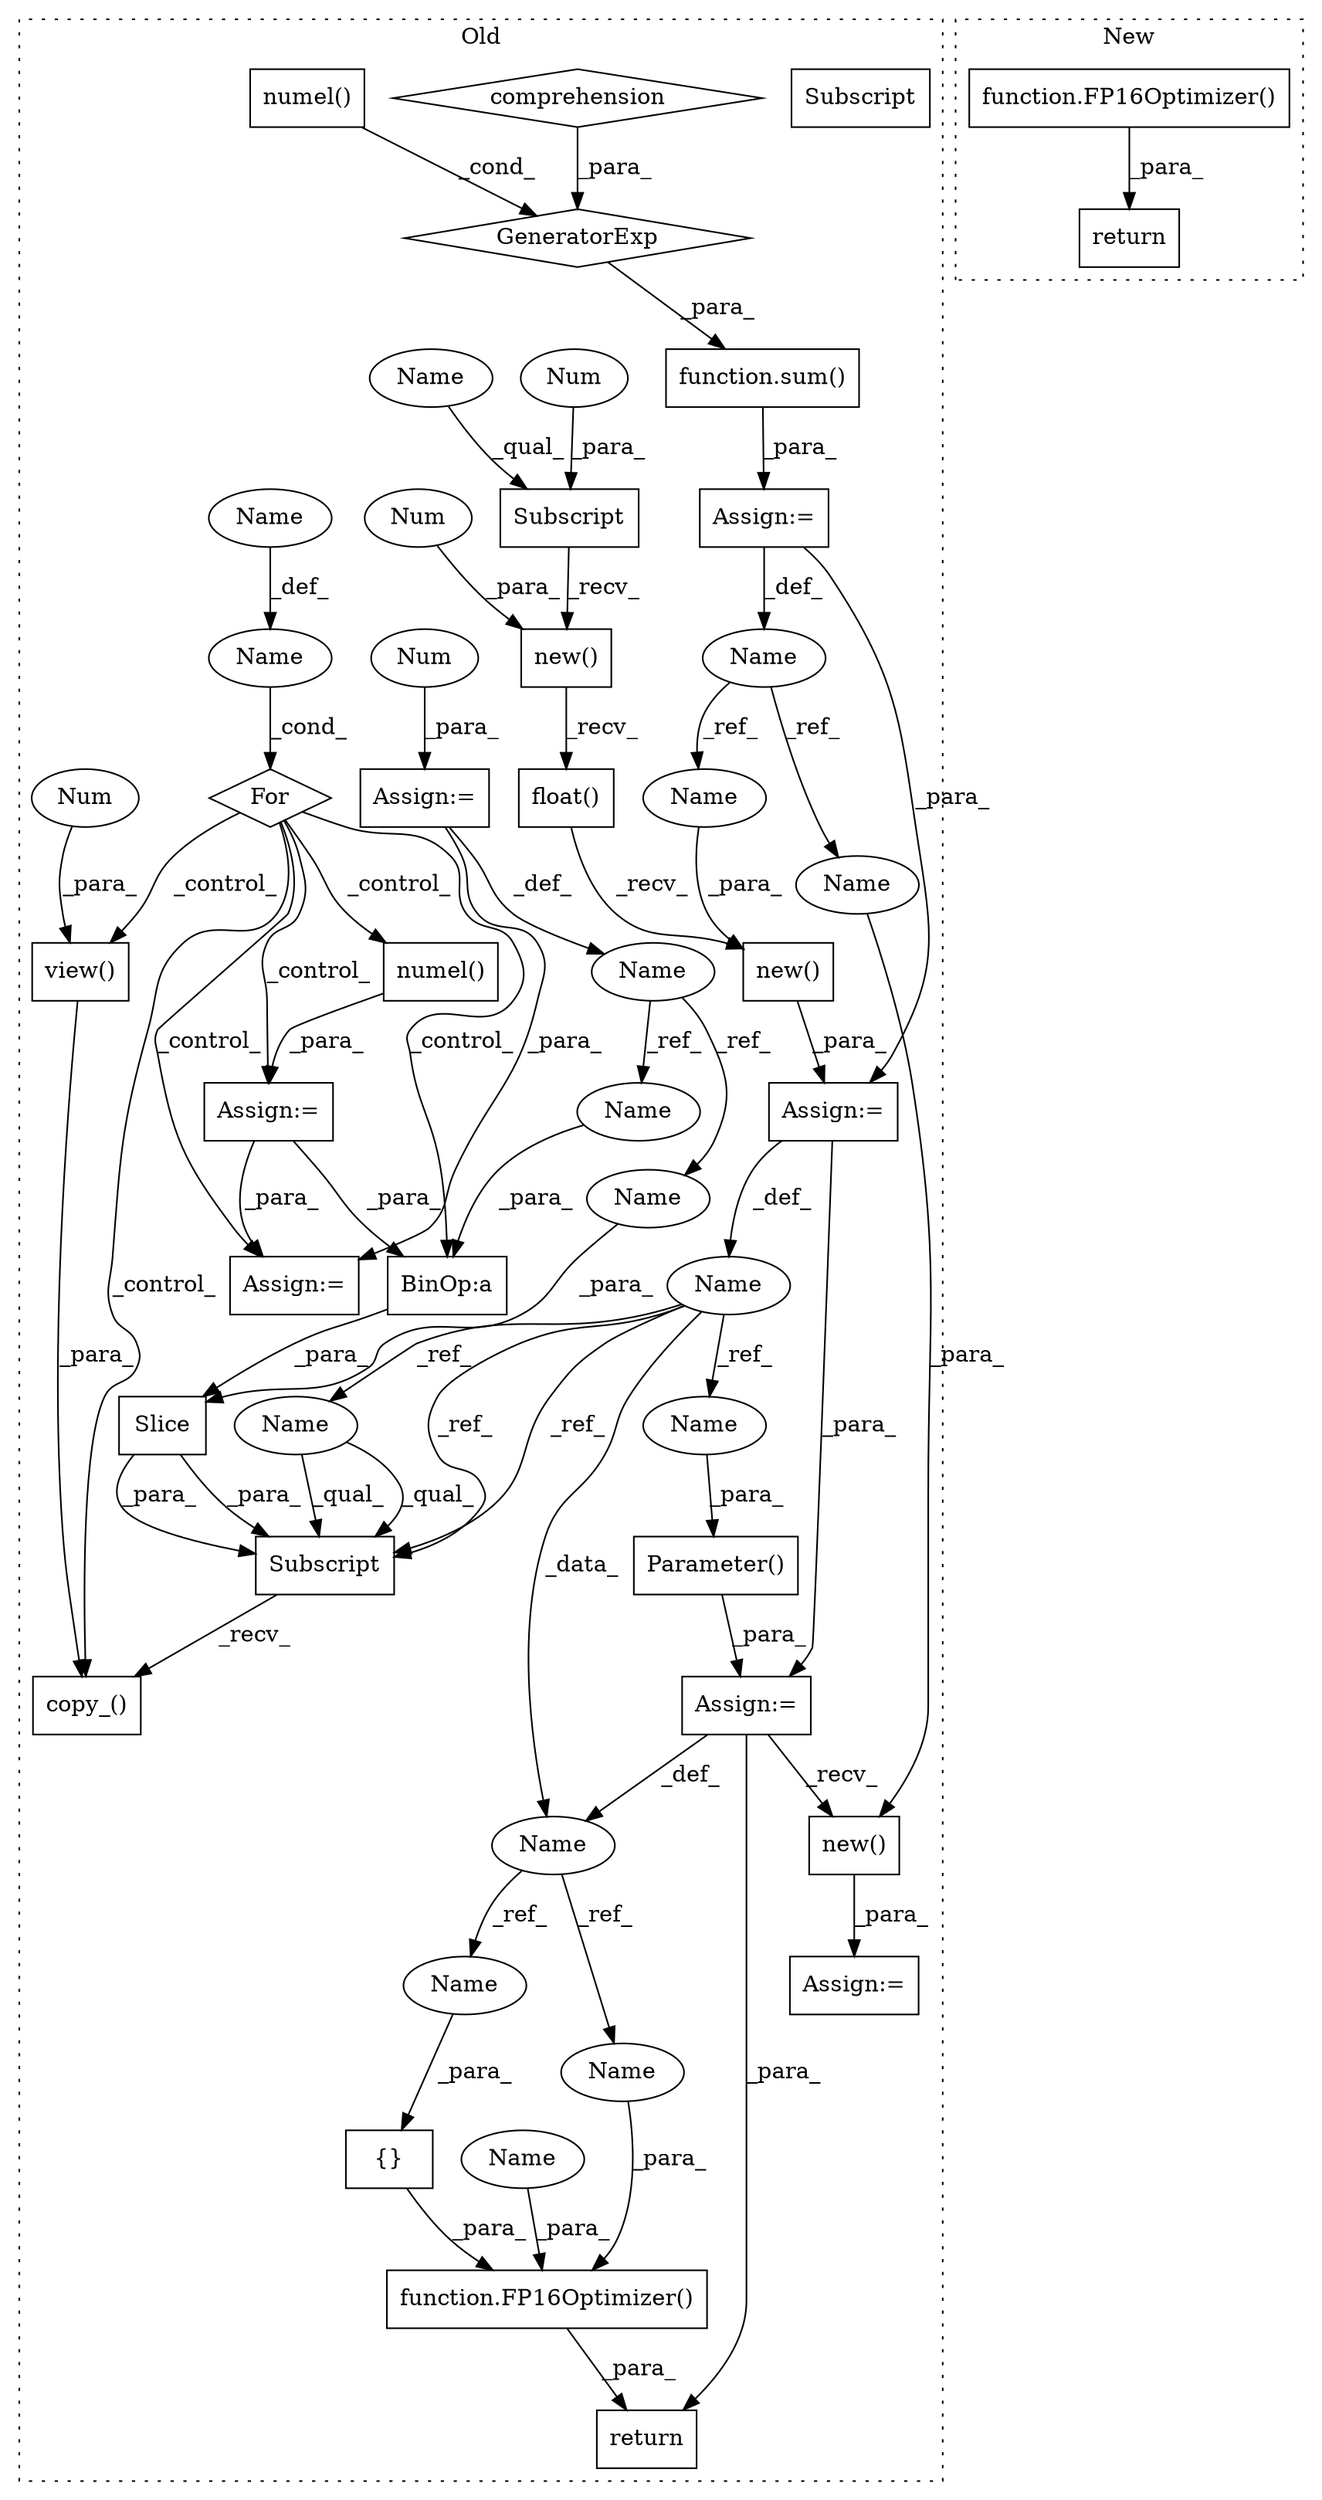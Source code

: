 digraph G {
subgraph cluster0 {
1 [label="Subscript" a="63" s="2707,0" l="9,0" shape="box"];
3 [label="function.FP16Optimizer()" a="75" s="3133,3188" l="14,1" shape="box"];
4 [label="Parameter()" a="75" s="2951,2981" l="19,1" shape="box"];
5 [label="{}" a="59" s="3103,3115" l="1,0" shape="box"];
6 [label="Name" a="87" s="2693" l="11" shape="ellipse"];
7 [label="Subscript" a="63" s="2845,0" l="32,0" shape="box"];
8 [label="Name" a="87" s="2937" l="11" shape="ellipse"];
9 [label="GeneratorExp" a="55" s="2653" l="1" shape="diamond"];
10 [label="Slice" a="80" s="2857" l="19" shape="box"];
11 [label="BinOp:a" a="82" s="2870" l="1" shape="box"];
12 [label="Name" a="87" s="2785" l="1" shape="ellipse"];
13 [label="numel()" a="75" s="2818" l="14" shape="box"];
14 [label="view()" a="75" s="2884,2898" l="12,1" shape="box"];
15 [label="Name" a="87" s="2762" l="6" shape="ellipse"];
16 [label="For" a="107" s="2781,2796" l="4,14" shape="diamond"];
17 [label="new()" a="75" s="2707,2752" l="29,1" shape="box"];
18 [label="float()" a="75" s="2707" l="24" shape="box"];
19 [label="Num" a="76" s="2714" l="1" shape="ellipse"];
20 [label="Num" a="76" s="2896" l="2" shape="ellipse"];
21 [label="new()" a="75" s="2707,2722" l="14,1" shape="box"];
22 [label="Num" a="76" s="2721" l="1" shape="ellipse"];
23 [label="new()" a="75" s="3010,3047" l="21,1" shape="box"];
24 [label="Name" a="87" s="2630" l="16" shape="ellipse"];
25 [label="Assign:=" a="68" s="3007" l="3" shape="box"];
26 [label="Assign:=" a="68" s="2646" l="3" shape="box"];
27 [label="Assign:=" a="68" s="2815" l="3" shape="box"];
28 [label="Assign:=" a="68" s="2768" l="3" shape="box"];
29 [label="Num" a="76" s="2771" l="1" shape="ellipse"];
30 [label="comprehension" a="45" s="2668" l="3" shape="diamond"];
31 [label="Assign:=" a="68" s="2919" l="4" shape="box"];
32 [label="Assign:=" a="68" s="2948" l="3" shape="box"];
33 [label="Assign:=" a="68" s="2704" l="3" shape="box"];
34 [label="numel()" a="75" s="2653" l="14" shape="box"];
35 [label="copy_()" a="75" s="2845,2899" l="39,1" shape="box"];
36 [label="return" a="93" s="3126" l="7" shape="box"];
38 [label="function.sum()" a="75" s="2649,2654" l="4,30" shape="box"];
39 [label="Name" a="87" s="2864" l="6" shape="ellipse"];
40 [label="Name" a="87" s="2857" l="6" shape="ellipse"];
41 [label="Name" a="87" s="3104" l="11" shape="ellipse"];
42 [label="Name" a="87" s="3177" l="11" shape="ellipse"];
43 [label="Name" a="87" s="3031" l="16" shape="ellipse"];
44 [label="Name" a="87" s="2736" l="16" shape="ellipse"];
45 [label="Name" a="87" s="3153" l="6" shape="ellipse"];
46 [label="Name" a="87" s="2707" l="6" shape="ellipse"];
47 [label="Name" a="87" s="2790" l="6" shape="ellipse"];
48 [label="Name" a="87" s="2845" l="11" shape="ellipse"];
49 [label="Subscript" a="63" s="2845,0" l="32,0" shape="box"];
50 [label="Name" a="87" s="2970" l="11" shape="ellipse"];
label = "Old";
style="dotted";
}
subgraph cluster1 {
2 [label="function.FP16Optimizer()" a="75" s="3750,3792" l="14,1" shape="box"];
37 [label="return" a="93" s="3743" l="7" shape="box"];
label = "New";
style="dotted";
}
1 -> 21 [label="_recv_"];
2 -> 37 [label="_para_"];
3 -> 36 [label="_para_"];
4 -> 32 [label="_para_"];
5 -> 3 [label="_para_"];
6 -> 50 [label="_ref_"];
6 -> 48 [label="_ref_"];
6 -> 49 [label="_ref_"];
6 -> 49 [label="_ref_"];
6 -> 8 [label="_data_"];
8 -> 42 [label="_ref_"];
8 -> 41 [label="_ref_"];
9 -> 38 [label="_para_"];
10 -> 49 [label="_para_"];
10 -> 49 [label="_para_"];
11 -> 10 [label="_para_"];
12 -> 16 [label="_cond_"];
13 -> 27 [label="_para_"];
14 -> 35 [label="_para_"];
15 -> 39 [label="_ref_"];
15 -> 40 [label="_ref_"];
16 -> 13 [label="_control_"];
16 -> 14 [label="_control_"];
16 -> 31 [label="_control_"];
16 -> 27 [label="_control_"];
16 -> 11 [label="_control_"];
16 -> 35 [label="_control_"];
17 -> 33 [label="_para_"];
18 -> 17 [label="_recv_"];
19 -> 1 [label="_para_"];
20 -> 14 [label="_para_"];
21 -> 18 [label="_recv_"];
22 -> 21 [label="_para_"];
23 -> 25 [label="_para_"];
24 -> 43 [label="_ref_"];
24 -> 44 [label="_ref_"];
26 -> 33 [label="_para_"];
26 -> 24 [label="_def_"];
27 -> 11 [label="_para_"];
27 -> 31 [label="_para_"];
28 -> 15 [label="_def_"];
28 -> 31 [label="_para_"];
29 -> 28 [label="_para_"];
30 -> 9 [label="_para_"];
32 -> 36 [label="_para_"];
32 -> 23 [label="_recv_"];
32 -> 8 [label="_def_"];
33 -> 32 [label="_para_"];
33 -> 6 [label="_def_"];
34 -> 9 [label="_cond_"];
38 -> 26 [label="_para_"];
39 -> 11 [label="_para_"];
40 -> 10 [label="_para_"];
41 -> 5 [label="_para_"];
42 -> 3 [label="_para_"];
43 -> 23 [label="_para_"];
44 -> 17 [label="_para_"];
45 -> 3 [label="_para_"];
46 -> 1 [label="_qual_"];
47 -> 12 [label="_def_"];
48 -> 49 [label="_qual_"];
48 -> 49 [label="_qual_"];
49 -> 35 [label="_recv_"];
50 -> 4 [label="_para_"];
}